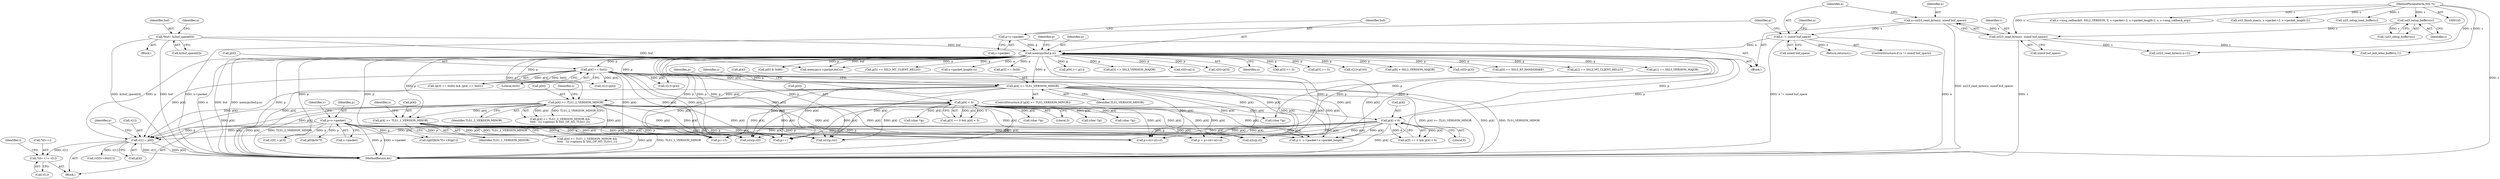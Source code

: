 digraph "0_openssl_26a59d9b46574e457870197dffa802871b4c8fc7_0@array" {
"1000873" [label="(Call,*(d++) = v[1])"];
"1000727" [label="(Call,v[1] = p[4])"];
"1000290" [label="(Call,p[4] >= TLS1_VERSION_MINOR)"];
"1000213" [label="(Call,memcpy(buf,p,n))"];
"1000150" [label="(Call,*buf= &(buf_space[0]))"];
"1000208" [label="(Call,p=s->packet)"];
"1000202" [label="(Call,n != sizeof buf_space)"];
"1000195" [label="(Call,n=ssl23_read_bytes(s, sizeof buf_space))"];
"1000197" [label="(Call,ssl23_read_bytes(s, sizeof buf_space))"];
"1000192" [label="(Call,ssl3_setup_buffers(s))"];
"1000146" [label="(MethodParameterIn,SSL *s)"];
"1000237" [label="(Call,p[4] == 0x02)"];
"1000715" [label="(Call,p=s->packet)"];
"1000298" [label="(Call,p[4] >= TLS1_2_VERSION_MINOR)"];
"1000479" [label="(Call,p[4] < 6)"];
"1000452" [label="(Call,p[4] < 5)"];
"1000323" [label="(Call,p[4] >= TLS1_1_VERSION_MINOR)"];
"1000473" [label="(Call,p[3] == 0 && p[4] < 6)"];
"1000192" [label="(Call,ssl3_setup_buffers(s))"];
"1000720" [label="(Call,v[0] = p[3])"];
"1000796" [label="(Call,s->msg_callback(0, SSL2_VERSION, 0, s->packet+2, s->packet_length-2, s, s->msg_callback_arg))"];
"1000483" [label="(Literal,6)"];
"1000873" [label="(Call,*(d++) = v[1])"];
"1000825" [label="(Call,n2s(p,sil))"];
"1000219" [label="(Call,p[0] & 0x80)"];
"1001114" [label="(Call,memcpy(s->packet,buf,n))"];
"1000291" [label="(Call,p[4])"];
"1000199" [label="(Call,sizeof buf_space)"];
"1000446" [label="(Call,p[3] == 0 && p[4] < 5)"];
"1001000" [label="(Call,p++)"];
"1000327" [label="(Identifier,TLS1_1_VERSION_MINOR)"];
"1000302" [label="(Identifier,TLS1_2_VERSION_MINOR)"];
"1000231" [label="(Call,(p[3] == 0x00) && (p[4] == 0x02))"];
"1000208" [label="(Call,p=s->packet)"];
"1000300" [label="(Identifier,p)"];
"1000819" [label="(Call,p+=5)"];
"1000202" [label="(Call,n != sizeof buf_space)"];
"1000440" [label="(Call,p[5] == SSL3_MT_CLIENT_HELLO)"];
"1000166" [label="(Identifier,n)"];
"1000985" [label="(Call,p <  s->packet+s->packet_length)"];
"1000877" [label="(Call,v[1])"];
"1000290" [label="(Call,p[4] >= TLS1_VERSION_MINOR)"];
"1001256" [label="(Call,(v[0]<<8)|v[1])"];
"1000722" [label="(Identifier,v)"];
"1000250" [label="(Call,v[1]=p[4])"];
"1001080" [label="(Call,s->packet_length=n)"];
"1000232" [label="(Call,p[3] == 0x00)"];
"1000716" [label="(Identifier,p)"];
"1000977" [label="(Call,p+csl+sil+cl)"];
"1000676" [label="(Call,(char *)p)"];
"1000180" [label="(Block,)"];
"1000282" [label="(Call,v[1]=p[4])"];
"1000457" [label="(Call,p[9] >= p[1])"];
"1000269" [label="(Call,p[3] == SSL3_VERSION_MAJOR)"];
"1000241" [label="(Literal,0x02)"];
"1000331" [label="(Identifier,s)"];
"1000323" [label="(Call,p[4] >= TLS1_1_VERSION_MINOR)"];
"1000736" [label="(Call,((p[0]&0x7f)<<8)|p[1])"];
"1000151" [label="(Identifier,buf)"];
"1000715" [label="(Call,p=s->packet)"];
"1000479" [label="(Call,p[4] < 6)"];
"1000644" [label="(Call,(char *)p)"];
"1000324" [label="(Call,p[4])"];
"1000289" [label="(ControlStructure,if (p[4] >= TLS1_VERSION_MINOR))"];
"1000322" [label="(Call,p[4] >= TLS1_1_VERSION_MINOR &&\n\t\t\t\t\t   !(s->options & SSL_OP_NO_TLSv1_1))"];
"1000465" [label="(Call,v[0]=p[1])"];
"1000204" [label="(Call,sizeof buf_space)"];
"1000294" [label="(Identifier,TLS1_VERSION_MINOR)"];
"1000215" [label="(Identifier,p)"];
"1000738" [label="(Call,p[0]&0x7f)"];
"1000711" [label="(Block,)"];
"1000881" [label="(Identifier,i)"];
"1000661" [label="(Call,(char *)p)"];
"1000243" [label="(Call,v[0]=p[3])"];
"1000453" [label="(Call,p[4])"];
"1000147" [label="(Block,)"];
"1000216" [label="(Identifier,n)"];
"1000306" [label="(Identifier,s)"];
"1000822" [label="(Call,n2s(p,csl))"];
"1000238" [label="(Call,p[4])"];
"1000452" [label="(Call,p[4] < 5)"];
"1000400" [label="(Identifier,s)"];
"1001076" [label="(Call,ssl_init_wbio_buffer(s,1))"];
"1000874" [label="(Call,*(d++))"];
"1000193" [label="(Identifier,s)"];
"1000780" [label="(Call,ssl3_finish_mac(s, s->packet+2, s->packet_length-2))"];
"1000727" [label="(Call,v[1] = p[4])"];
"1000717" [label="(Call,s->packet)"];
"1000298" [label="(Call,p[4] >= TLS1_2_VERSION_MINOR)"];
"1000206" [label="(Return,return(n);)"];
"1000447" [label="(Call,p[3] == 0)"];
"1000299" [label="(Call,p[4])"];
"1000635" [label="(Call,(char *)p)"];
"1000210" [label="(Call,s->packet)"];
"1000203" [label="(Identifier,n)"];
"1001097" [label="(Call,ssl3_setup_read_buffer(s))"];
"1000150" [label="(Call,*buf= &(buf_space[0]))"];
"1000201" [label="(ControlStructure,if (n != sizeof buf_space))"];
"1000474" [label="(Call,p[3] == 0)"];
"1000197" [label="(Call,ssl23_read_bytes(s, sizeof buf_space))"];
"1000209" [label="(Identifier,p)"];
"1000731" [label="(Call,p[4])"];
"1000501" [label="(Call,v[1]=p[10])"];
"1000490" [label="(Call,p[9] > SSL3_VERSION_MAJOR)"];
"1000975" [label="(Call,p = p+csl+sil+cl)"];
"1000207" [label="(Identifier,n)"];
"1000214" [label="(Identifier,buf)"];
"1000221" [label="(Identifier,p)"];
"1000480" [label="(Call,p[4])"];
"1000456" [label="(Literal,5)"];
"1000237" [label="(Call,p[4] == 0x02)"];
"1000152" [label="(Call,&(buf_space[0]))"];
"1000196" [label="(Identifier,n)"];
"1000195" [label="(Call,n=ssl23_read_bytes(s, sizeof buf_space))"];
"1000275" [label="(Call,v[0]=p[3])"];
"1001274" [label="(MethodReturn,int)"];
"1000735" [label="(Identifier,n)"];
"1000428" [label="(Call,p[0] == SSL3_RT_HANDSHAKE)"];
"1000769" [label="(Call,ssl23_read_bytes(s,n+2))"];
"1000224" [label="(Call,p[2] == SSL2_MT_CLIENT_HELLO)"];
"1000198" [label="(Identifier,s)"];
"1000653" [label="(Call,(char *)p)"];
"1000191" [label="(Call,!ssl3_setup_buffers(s))"];
"1000297" [label="(Call,p[4] >= TLS1_2_VERSION_MINOR &&\n\t\t\t\t\t   !(s->options & SSL_OP_NO_TLSv1_2))"];
"1000828" [label="(Call,n2s(p,cl))"];
"1000146" [label="(MethodParameterIn,SSL *s)"];
"1000434" [label="(Call,p[1] == SSL3_VERSION_MAJOR)"];
"1000213" [label="(Call,memcpy(buf,p,n))"];
"1000728" [label="(Call,v[1])"];
"1000873" -> "1000711"  [label="AST: "];
"1000873" -> "1000877"  [label="CFG: "];
"1000874" -> "1000873"  [label="AST: "];
"1000877" -> "1000873"  [label="AST: "];
"1000881" -> "1000873"  [label="CFG: "];
"1000727" -> "1000873"  [label="DDG: v[1]"];
"1000727" -> "1000711"  [label="AST: "];
"1000727" -> "1000731"  [label="CFG: "];
"1000728" -> "1000727"  [label="AST: "];
"1000731" -> "1000727"  [label="AST: "];
"1000735" -> "1000727"  [label="CFG: "];
"1000727" -> "1001274"  [label="DDG: p[4]"];
"1000727" -> "1001274"  [label="DDG: v[1]"];
"1000290" -> "1000727"  [label="DDG: p[4]"];
"1000715" -> "1000727"  [label="DDG: p"];
"1000298" -> "1000727"  [label="DDG: p[4]"];
"1000479" -> "1000727"  [label="DDG: p[4]"];
"1000452" -> "1000727"  [label="DDG: p[4]"];
"1000323" -> "1000727"  [label="DDG: p[4]"];
"1000237" -> "1000727"  [label="DDG: p[4]"];
"1000213" -> "1000727"  [label="DDG: p"];
"1000727" -> "1001256"  [label="DDG: v[1]"];
"1000290" -> "1000289"  [label="AST: "];
"1000290" -> "1000294"  [label="CFG: "];
"1000291" -> "1000290"  [label="AST: "];
"1000294" -> "1000290"  [label="AST: "];
"1000300" -> "1000290"  [label="CFG: "];
"1000400" -> "1000290"  [label="CFG: "];
"1000290" -> "1001274"  [label="DDG: p[4]"];
"1000290" -> "1001274"  [label="DDG: TLS1_VERSION_MINOR"];
"1000290" -> "1001274"  [label="DDG: p[4] >= TLS1_VERSION_MINOR"];
"1000213" -> "1000290"  [label="DDG: p"];
"1000237" -> "1000290"  [label="DDG: p[4]"];
"1000290" -> "1000298"  [label="DDG: p[4]"];
"1000290" -> "1000819"  [label="DDG: p[4]"];
"1000290" -> "1000822"  [label="DDG: p[4]"];
"1000290" -> "1000825"  [label="DDG: p[4]"];
"1000290" -> "1000828"  [label="DDG: p[4]"];
"1000290" -> "1000975"  [label="DDG: p[4]"];
"1000290" -> "1000977"  [label="DDG: p[4]"];
"1000290" -> "1000985"  [label="DDG: p[4]"];
"1000290" -> "1001000"  [label="DDG: p[4]"];
"1000213" -> "1000180"  [label="AST: "];
"1000213" -> "1000216"  [label="CFG: "];
"1000214" -> "1000213"  [label="AST: "];
"1000215" -> "1000213"  [label="AST: "];
"1000216" -> "1000213"  [label="AST: "];
"1000221" -> "1000213"  [label="CFG: "];
"1000213" -> "1001274"  [label="DDG: n"];
"1000213" -> "1001274"  [label="DDG: buf"];
"1000213" -> "1001274"  [label="DDG: memcpy(buf,p,n)"];
"1000213" -> "1001274"  [label="DDG: p"];
"1000150" -> "1000213"  [label="DDG: buf"];
"1000208" -> "1000213"  [label="DDG: p"];
"1000202" -> "1000213"  [label="DDG: n"];
"1000213" -> "1000219"  [label="DDG: p"];
"1000213" -> "1000224"  [label="DDG: p"];
"1000213" -> "1000232"  [label="DDG: p"];
"1000213" -> "1000237"  [label="DDG: p"];
"1000213" -> "1000243"  [label="DDG: p"];
"1000213" -> "1000250"  [label="DDG: p"];
"1000213" -> "1000269"  [label="DDG: p"];
"1000213" -> "1000275"  [label="DDG: p"];
"1000213" -> "1000282"  [label="DDG: p"];
"1000213" -> "1000298"  [label="DDG: p"];
"1000213" -> "1000323"  [label="DDG: p"];
"1000213" -> "1000428"  [label="DDG: p"];
"1000213" -> "1000434"  [label="DDG: p"];
"1000213" -> "1000440"  [label="DDG: p"];
"1000213" -> "1000447"  [label="DDG: p"];
"1000213" -> "1000452"  [label="DDG: p"];
"1000213" -> "1000457"  [label="DDG: p"];
"1000213" -> "1000465"  [label="DDG: p"];
"1000213" -> "1000474"  [label="DDG: p"];
"1000213" -> "1000479"  [label="DDG: p"];
"1000213" -> "1000490"  [label="DDG: p"];
"1000213" -> "1000501"  [label="DDG: p"];
"1000213" -> "1000635"  [label="DDG: p"];
"1000213" -> "1000720"  [label="DDG: p"];
"1000213" -> "1000736"  [label="DDG: p"];
"1000213" -> "1000819"  [label="DDG: p"];
"1000213" -> "1000822"  [label="DDG: p"];
"1000213" -> "1000825"  [label="DDG: p"];
"1000213" -> "1000828"  [label="DDG: p"];
"1000213" -> "1000975"  [label="DDG: p"];
"1000213" -> "1000977"  [label="DDG: p"];
"1000213" -> "1000985"  [label="DDG: p"];
"1000213" -> "1001000"  [label="DDG: p"];
"1000213" -> "1001080"  [label="DDG: n"];
"1000213" -> "1001114"  [label="DDG: buf"];
"1000213" -> "1001114"  [label="DDG: n"];
"1000150" -> "1000147"  [label="AST: "];
"1000150" -> "1000152"  [label="CFG: "];
"1000151" -> "1000150"  [label="AST: "];
"1000152" -> "1000150"  [label="AST: "];
"1000166" -> "1000150"  [label="CFG: "];
"1000150" -> "1001274"  [label="DDG: buf"];
"1000150" -> "1001274"  [label="DDG: &(buf_space[0])"];
"1000150" -> "1001114"  [label="DDG: buf"];
"1000208" -> "1000180"  [label="AST: "];
"1000208" -> "1000210"  [label="CFG: "];
"1000209" -> "1000208"  [label="AST: "];
"1000210" -> "1000208"  [label="AST: "];
"1000214" -> "1000208"  [label="CFG: "];
"1000208" -> "1001274"  [label="DDG: s->packet"];
"1000202" -> "1000201"  [label="AST: "];
"1000202" -> "1000204"  [label="CFG: "];
"1000203" -> "1000202"  [label="AST: "];
"1000204" -> "1000202"  [label="AST: "];
"1000207" -> "1000202"  [label="CFG: "];
"1000209" -> "1000202"  [label="CFG: "];
"1000202" -> "1001274"  [label="DDG: n"];
"1000202" -> "1001274"  [label="DDG: n != sizeof buf_space"];
"1000195" -> "1000202"  [label="DDG: n"];
"1000202" -> "1000206"  [label="DDG: n"];
"1000195" -> "1000180"  [label="AST: "];
"1000195" -> "1000197"  [label="CFG: "];
"1000196" -> "1000195"  [label="AST: "];
"1000197" -> "1000195"  [label="AST: "];
"1000203" -> "1000195"  [label="CFG: "];
"1000195" -> "1001274"  [label="DDG: ssl23_read_bytes(s, sizeof buf_space)"];
"1000197" -> "1000195"  [label="DDG: s"];
"1000197" -> "1000199"  [label="CFG: "];
"1000198" -> "1000197"  [label="AST: "];
"1000199" -> "1000197"  [label="AST: "];
"1000197" -> "1001274"  [label="DDG: s"];
"1000192" -> "1000197"  [label="DDG: s"];
"1000146" -> "1000197"  [label="DDG: s"];
"1000197" -> "1000769"  [label="DDG: s"];
"1000197" -> "1001076"  [label="DDG: s"];
"1000192" -> "1000191"  [label="AST: "];
"1000192" -> "1000193"  [label="CFG: "];
"1000193" -> "1000192"  [label="AST: "];
"1000191" -> "1000192"  [label="CFG: "];
"1000192" -> "1000191"  [label="DDG: s"];
"1000146" -> "1000192"  [label="DDG: s"];
"1000146" -> "1000145"  [label="AST: "];
"1000146" -> "1001274"  [label="DDG: s"];
"1000146" -> "1000769"  [label="DDG: s"];
"1000146" -> "1000780"  [label="DDG: s"];
"1000146" -> "1000796"  [label="DDG: s"];
"1000146" -> "1001076"  [label="DDG: s"];
"1000146" -> "1001097"  [label="DDG: s"];
"1000237" -> "1000231"  [label="AST: "];
"1000237" -> "1000241"  [label="CFG: "];
"1000238" -> "1000237"  [label="AST: "];
"1000241" -> "1000237"  [label="AST: "];
"1000231" -> "1000237"  [label="CFG: "];
"1000237" -> "1001274"  [label="DDG: p[4]"];
"1000237" -> "1000231"  [label="DDG: p[4]"];
"1000237" -> "1000231"  [label="DDG: 0x02"];
"1000237" -> "1000250"  [label="DDG: p[4]"];
"1000237" -> "1000282"  [label="DDG: p[4]"];
"1000237" -> "1000819"  [label="DDG: p[4]"];
"1000237" -> "1000822"  [label="DDG: p[4]"];
"1000237" -> "1000825"  [label="DDG: p[4]"];
"1000237" -> "1000828"  [label="DDG: p[4]"];
"1000237" -> "1000975"  [label="DDG: p[4]"];
"1000237" -> "1000977"  [label="DDG: p[4]"];
"1000237" -> "1000985"  [label="DDG: p[4]"];
"1000237" -> "1001000"  [label="DDG: p[4]"];
"1000715" -> "1000711"  [label="AST: "];
"1000715" -> "1000717"  [label="CFG: "];
"1000716" -> "1000715"  [label="AST: "];
"1000717" -> "1000715"  [label="AST: "];
"1000722" -> "1000715"  [label="CFG: "];
"1000715" -> "1001274"  [label="DDG: p"];
"1000715" -> "1001274"  [label="DDG: s->packet"];
"1000715" -> "1000720"  [label="DDG: p"];
"1000715" -> "1000738"  [label="DDG: p"];
"1000715" -> "1000736"  [label="DDG: p"];
"1000715" -> "1000819"  [label="DDG: p"];
"1000715" -> "1000822"  [label="DDG: p"];
"1000715" -> "1000825"  [label="DDG: p"];
"1000715" -> "1000828"  [label="DDG: p"];
"1000715" -> "1000975"  [label="DDG: p"];
"1000715" -> "1000977"  [label="DDG: p"];
"1000715" -> "1000985"  [label="DDG: p"];
"1000715" -> "1001000"  [label="DDG: p"];
"1000298" -> "1000297"  [label="AST: "];
"1000298" -> "1000302"  [label="CFG: "];
"1000299" -> "1000298"  [label="AST: "];
"1000302" -> "1000298"  [label="AST: "];
"1000306" -> "1000298"  [label="CFG: "];
"1000297" -> "1000298"  [label="CFG: "];
"1000298" -> "1001274"  [label="DDG: p[4]"];
"1000298" -> "1001274"  [label="DDG: TLS1_2_VERSION_MINOR"];
"1000298" -> "1000297"  [label="DDG: p[4]"];
"1000298" -> "1000297"  [label="DDG: TLS1_2_VERSION_MINOR"];
"1000298" -> "1000323"  [label="DDG: p[4]"];
"1000298" -> "1000819"  [label="DDG: p[4]"];
"1000298" -> "1000822"  [label="DDG: p[4]"];
"1000298" -> "1000825"  [label="DDG: p[4]"];
"1000298" -> "1000828"  [label="DDG: p[4]"];
"1000298" -> "1000975"  [label="DDG: p[4]"];
"1000298" -> "1000977"  [label="DDG: p[4]"];
"1000298" -> "1000985"  [label="DDG: p[4]"];
"1000298" -> "1001000"  [label="DDG: p[4]"];
"1000479" -> "1000473"  [label="AST: "];
"1000479" -> "1000483"  [label="CFG: "];
"1000480" -> "1000479"  [label="AST: "];
"1000483" -> "1000479"  [label="AST: "];
"1000473" -> "1000479"  [label="CFG: "];
"1000479" -> "1001274"  [label="DDG: p[4]"];
"1000479" -> "1000473"  [label="DDG: p[4]"];
"1000479" -> "1000473"  [label="DDG: 6"];
"1000452" -> "1000479"  [label="DDG: p[4]"];
"1000479" -> "1000819"  [label="DDG: p[4]"];
"1000479" -> "1000822"  [label="DDG: p[4]"];
"1000479" -> "1000825"  [label="DDG: p[4]"];
"1000479" -> "1000828"  [label="DDG: p[4]"];
"1000479" -> "1000975"  [label="DDG: p[4]"];
"1000479" -> "1000977"  [label="DDG: p[4]"];
"1000479" -> "1000985"  [label="DDG: p[4]"];
"1000479" -> "1001000"  [label="DDG: p[4]"];
"1000452" -> "1000446"  [label="AST: "];
"1000452" -> "1000456"  [label="CFG: "];
"1000453" -> "1000452"  [label="AST: "];
"1000456" -> "1000452"  [label="AST: "];
"1000446" -> "1000452"  [label="CFG: "];
"1000452" -> "1001274"  [label="DDG: p[4]"];
"1000452" -> "1000446"  [label="DDG: p[4]"];
"1000452" -> "1000446"  [label="DDG: 5"];
"1000452" -> "1000635"  [label="DDG: p[4]"];
"1000452" -> "1000644"  [label="DDG: p[4]"];
"1000452" -> "1000653"  [label="DDG: p[4]"];
"1000452" -> "1000661"  [label="DDG: p[4]"];
"1000452" -> "1000676"  [label="DDG: p[4]"];
"1000452" -> "1000819"  [label="DDG: p[4]"];
"1000452" -> "1000822"  [label="DDG: p[4]"];
"1000452" -> "1000825"  [label="DDG: p[4]"];
"1000452" -> "1000828"  [label="DDG: p[4]"];
"1000452" -> "1000975"  [label="DDG: p[4]"];
"1000452" -> "1000977"  [label="DDG: p[4]"];
"1000452" -> "1000985"  [label="DDG: p[4]"];
"1000452" -> "1001000"  [label="DDG: p[4]"];
"1000323" -> "1000322"  [label="AST: "];
"1000323" -> "1000327"  [label="CFG: "];
"1000324" -> "1000323"  [label="AST: "];
"1000327" -> "1000323"  [label="AST: "];
"1000331" -> "1000323"  [label="CFG: "];
"1000322" -> "1000323"  [label="CFG: "];
"1000323" -> "1001274"  [label="DDG: p[4]"];
"1000323" -> "1001274"  [label="DDG: TLS1_1_VERSION_MINOR"];
"1000323" -> "1000322"  [label="DDG: p[4]"];
"1000323" -> "1000322"  [label="DDG: TLS1_1_VERSION_MINOR"];
"1000323" -> "1000819"  [label="DDG: p[4]"];
"1000323" -> "1000822"  [label="DDG: p[4]"];
"1000323" -> "1000825"  [label="DDG: p[4]"];
"1000323" -> "1000828"  [label="DDG: p[4]"];
"1000323" -> "1000975"  [label="DDG: p[4]"];
"1000323" -> "1000977"  [label="DDG: p[4]"];
"1000323" -> "1000985"  [label="DDG: p[4]"];
"1000323" -> "1001000"  [label="DDG: p[4]"];
}
